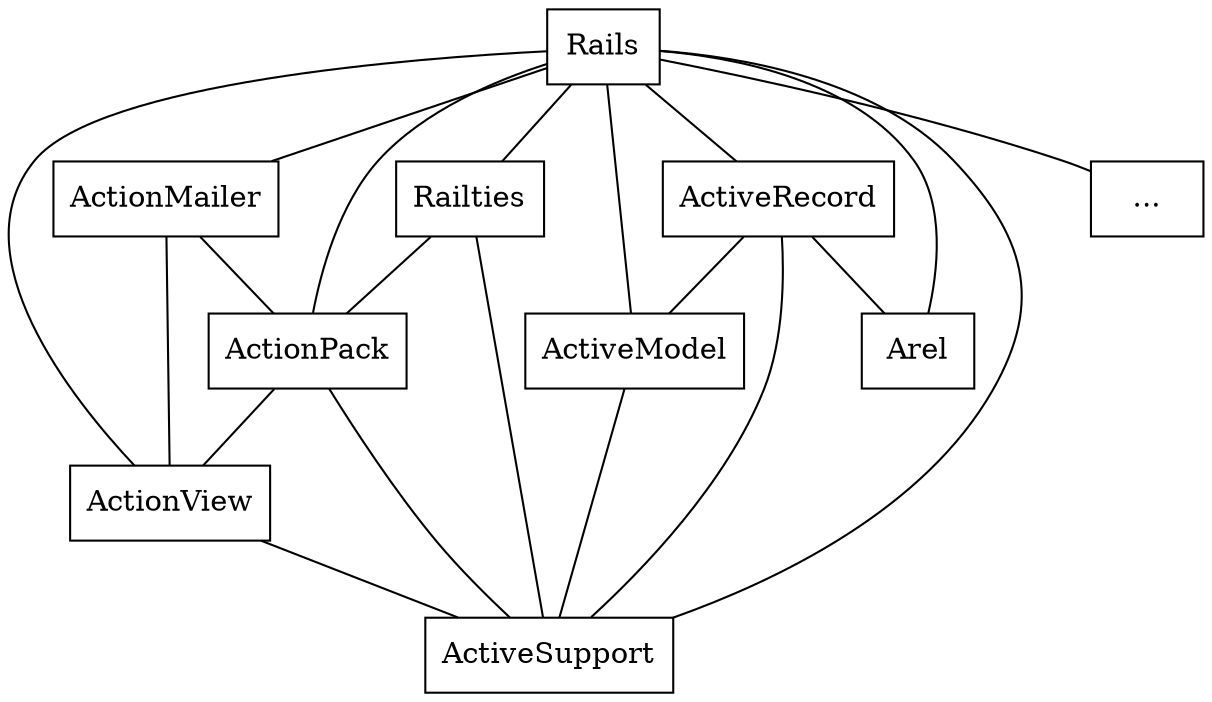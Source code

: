digraph Gems {

  // ###########################################################################
  node [shape=record];
  edge [arrowtail="none", arrowhead="none"];

  // ###########################################################################
  "Rails" -> "ActionMailer";
  "Rails" -> "ActionPack";
  "Rails" -> "ActionView";
  "Rails" -> "ActiveModel";
  "Rails" -> "ActiveRecord";
  "Rails" -> "ActiveSupport";
  "Rails" -> "Arel";
  "Rails" -> "Railties";
  "Rails" -> "...";

  // ###########################################################################
  "ActionMailer" -> "ActionPack";
  "ActionMailer" -> "ActionView";

  // ###########################################################################
  "ActionPack" -> "ActionView";
  "ActionPack" -> "ActiveSupport";

  // ###########################################################################
  "ActionView" -> "ActiveSupport";

  // ###########################################################################
  "ActiveModel" -> "ActiveSupport";

  // ###########################################################################
  "ActiveRecord" -> "ActiveModel";
  "ActiveRecord" -> "ActiveSupport";
  "ActiveRecord" -> "Arel";

  // ###########################################################################
  "Railties" -> "ActionPack";
  "Railties" -> "ActiveSupport";
}
